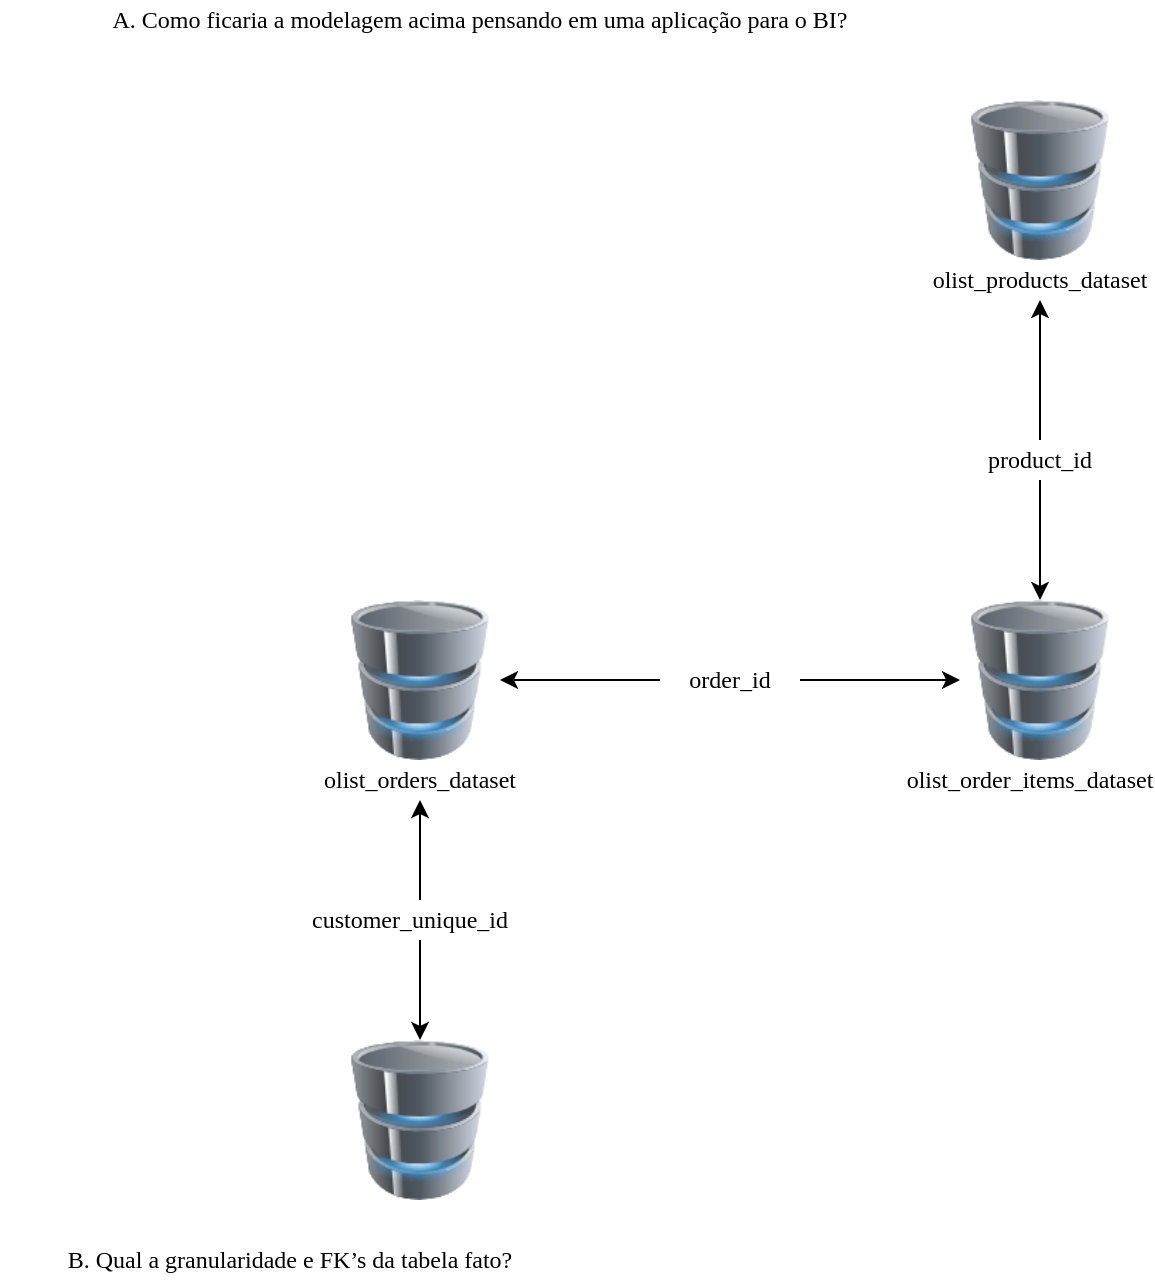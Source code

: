 <mxfile version="14.9.5" type="github">
  <diagram id="P4zqopr9uCK-OYBeBiVr" name="Page-1">
    <mxGraphModel dx="1422" dy="804" grid="1" gridSize="10" guides="1" tooltips="1" connect="1" arrows="1" fold="1" page="1" pageScale="1" pageWidth="827" pageHeight="1169" math="0" shadow="0">
      <root>
        <mxCell id="0" />
        <mxCell id="1" parent="0" />
        <mxCell id="r4rO_1cq1b3sR2HL8Qc_-7" style="edgeStyle=orthogonalEdgeStyle;rounded=0;orthogonalLoop=1;jettySize=auto;html=1;entryX=0.5;entryY=0;entryDx=0;entryDy=0;fontFamily=Verdana;startArrow=classic;startFill=1;sketch=0;exitX=0.5;exitY=1;exitDx=0;exitDy=0;" edge="1" parent="1" source="r4rO_1cq1b3sR2HL8Qc_-15" target="r4rO_1cq1b3sR2HL8Qc_-2">
          <mxGeometry relative="1" as="geometry" />
        </mxCell>
        <mxCell id="r4rO_1cq1b3sR2HL8Qc_-1" value="" style="image;html=1;image=img/lib/clip_art/computers/Database_128x128.png" vertex="1" parent="1">
          <mxGeometry x="520" y="60" width="80" height="80" as="geometry" />
        </mxCell>
        <mxCell id="r4rO_1cq1b3sR2HL8Qc_-8" style="edgeStyle=orthogonalEdgeStyle;rounded=0;sketch=0;orthogonalLoop=1;jettySize=auto;html=1;exitX=0;exitY=0.5;exitDx=0;exitDy=0;entryX=1;entryY=0.5;entryDx=0;entryDy=0;fontFamily=Verdana;startArrow=classic;startFill=1;" edge="1" parent="1" source="r4rO_1cq1b3sR2HL8Qc_-2" target="r4rO_1cq1b3sR2HL8Qc_-3">
          <mxGeometry relative="1" as="geometry" />
        </mxCell>
        <mxCell id="r4rO_1cq1b3sR2HL8Qc_-2" value="" style="image;html=1;image=img/lib/clip_art/computers/Database_128x128.png" vertex="1" parent="1">
          <mxGeometry x="520" y="310" width="80" height="80" as="geometry" />
        </mxCell>
        <mxCell id="r4rO_1cq1b3sR2HL8Qc_-9" style="edgeStyle=orthogonalEdgeStyle;rounded=0;sketch=0;orthogonalLoop=1;jettySize=auto;html=1;exitX=0.5;exitY=1;exitDx=0;exitDy=0;entryX=0.5;entryY=0;entryDx=0;entryDy=0;fontFamily=Verdana;startArrow=classic;startFill=1;" edge="1" parent="1" source="r4rO_1cq1b3sR2HL8Qc_-17" target="r4rO_1cq1b3sR2HL8Qc_-4">
          <mxGeometry relative="1" as="geometry" />
        </mxCell>
        <mxCell id="r4rO_1cq1b3sR2HL8Qc_-3" value="" style="image;html=1;image=img/lib/clip_art/computers/Database_128x128.png" vertex="1" parent="1">
          <mxGeometry x="210" y="310" width="80" height="80" as="geometry" />
        </mxCell>
        <mxCell id="r4rO_1cq1b3sR2HL8Qc_-4" value="" style="image;html=1;image=img/lib/clip_art/computers/Database_128x128.png" vertex="1" parent="1">
          <mxGeometry x="210" y="530" width="80" height="80" as="geometry" />
        </mxCell>
        <mxCell id="r4rO_1cq1b3sR2HL8Qc_-12" value="product_id&lt;br&gt;" style="text;html=1;strokeColor=none;align=center;verticalAlign=middle;whiteSpace=wrap;rounded=0;fontFamily=Verdana;shadow=0;fillColor=#FFFFFF;" vertex="1" parent="1">
          <mxGeometry x="525" y="230" width="70" height="20" as="geometry" />
        </mxCell>
        <mxCell id="r4rO_1cq1b3sR2HL8Qc_-13" value="order_id" style="text;html=1;strokeColor=none;align=center;verticalAlign=middle;whiteSpace=wrap;rounded=0;fontFamily=Verdana;shadow=0;fillColor=#FFFFFF;" vertex="1" parent="1">
          <mxGeometry x="370" y="340" width="70" height="20" as="geometry" />
        </mxCell>
        <mxCell id="r4rO_1cq1b3sR2HL8Qc_-14" value="customer_unique_id" style="text;html=1;strokeColor=none;align=center;verticalAlign=middle;whiteSpace=wrap;rounded=0;fontFamily=Verdana;shadow=0;fillColor=#FFFFFF;" vertex="1" parent="1">
          <mxGeometry x="210" y="460" width="70" height="20" as="geometry" />
        </mxCell>
        <mxCell id="r4rO_1cq1b3sR2HL8Qc_-15" value="olist_products_dataset" style="text;html=1;strokeColor=none;align=center;verticalAlign=middle;whiteSpace=wrap;rounded=0;fontFamily=Verdana;shadow=0;fillColor=#FFFFFF;" vertex="1" parent="1">
          <mxGeometry x="525" y="140" width="70" height="20" as="geometry" />
        </mxCell>
        <mxCell id="r4rO_1cq1b3sR2HL8Qc_-16" value="olist_order_items_dataset" style="text;html=1;strokeColor=none;align=center;verticalAlign=middle;whiteSpace=wrap;rounded=0;fontFamily=Verdana;shadow=0;fillColor=#FFFFFF;" vertex="1" parent="1">
          <mxGeometry x="520" y="390" width="70" height="20" as="geometry" />
        </mxCell>
        <mxCell id="r4rO_1cq1b3sR2HL8Qc_-17" value="olist_orders_dataset" style="text;html=1;strokeColor=none;align=center;verticalAlign=middle;whiteSpace=wrap;rounded=0;fontFamily=Verdana;shadow=0;fillColor=#FFFFFF;" vertex="1" parent="1">
          <mxGeometry x="215" y="390" width="70" height="20" as="geometry" />
        </mxCell>
        <mxCell id="r4rO_1cq1b3sR2HL8Qc_-20" value="A. Como ficaria a modelagem acima pensando em uma aplicação para o BI?" style="text;html=1;strokeColor=none;fillColor=none;align=center;verticalAlign=middle;whiteSpace=wrap;rounded=0;shadow=0;fontFamily=Verdana;" vertex="1" parent="1">
          <mxGeometry x="40" y="10" width="480" height="20" as="geometry" />
        </mxCell>
        <mxCell id="r4rO_1cq1b3sR2HL8Qc_-22" value="B. Qual a granularidade e FK’s da tabela fato?" style="text;html=1;strokeColor=none;fillColor=none;align=center;verticalAlign=middle;whiteSpace=wrap;rounded=0;shadow=0;fontFamily=Verdana;" vertex="1" parent="1">
          <mxGeometry x="40" y="630" width="290" height="20" as="geometry" />
        </mxCell>
      </root>
    </mxGraphModel>
  </diagram>
</mxfile>
